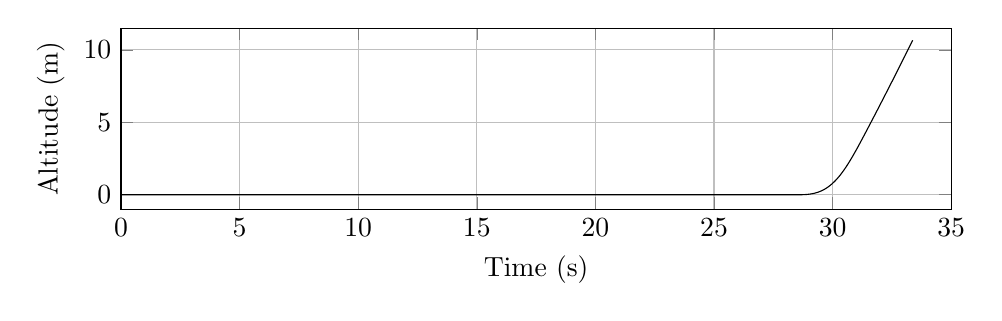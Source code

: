%Altitude_evolution
\begin{tikzpicture}

\begin{axis}[
width=\textwidth,
height=0.32\textwidth,
scaled ticks=false, tick label style={/pgf/number format/fixed},
xmin=0.0,
xmax=35,
xlabel={Time (s)},
xmajorgrids,
ymin=-1.0,
ymax=11.5,
ylabel={Altitude (m)},
ymajorgrids,
legend style={at={(1.03,0.5)},anchor=west,draw=black,fill=white,legend cell align=left}
]

\addplot [
color=black,
solid
]
table[row sep=crcr]{
10.0E-5	0.0\\
4.717E-4	0.0\\
0.001	0.0\\
0.003	0.0\\
0.006	0.0\\
0.011	0.0\\
0.017	0.0\\
0.022	0.0\\
0.028	0.0\\
0.034	0.0\\
0.04	0.0\\
0.046	0.0\\
0.052	0.0\\
0.058	0.0\\
0.064	0.0\\
0.07	0.0\\
0.076	0.0\\
0.082	0.0\\
0.088	0.0\\
0.094	0.0\\
0.099	0.0\\
0.105	0.0\\
0.111	0.0\\
0.117	0.0\\
0.123	0.0\\
0.129	0.0\\
0.135	0.0\\
0.141	0.0\\
0.148	0.0\\
0.153	0.0\\
0.16	0.0\\
0.166	0.0\\
0.172	0.0\\
0.178	0.0\\
0.184	0.0\\
0.19	0.0\\
0.196	0.0\\
0.202	0.0\\
0.208	0.0\\
0.214	0.0\\
0.22	0.0\\
0.226	0.0\\
0.232	0.0\\
0.238	0.0\\
0.245	0.0\\
0.251	0.0\\
0.257	0.0\\
0.263	0.0\\
0.269	0.0\\
0.275	0.0\\
0.281	0.0\\
0.287	0.0\\
0.294	0.0\\
0.3	0.0\\
0.306	0.0\\
0.312	0.0\\
0.318	0.0\\
0.324	0.0\\
0.33	0.0\\
0.336	0.0\\
0.343	0.0\\
0.349	0.0\\
0.355	0.0\\
0.361	0.0\\
0.368	0.0\\
0.374	0.0\\
0.38	0.0\\
0.386	0.0\\
0.392	0.0\\
0.399	0.0\\
0.405	0.0\\
0.411	0.0\\
0.418	0.0\\
0.424	0.0\\
0.43	0.0\\
0.436	0.0\\
0.442	0.0\\
0.449	0.0\\
0.455	0.0\\
0.461	0.0\\
0.468	0.0\\
0.474	0.0\\
0.48	0.0\\
0.487	0.0\\
0.493	0.0\\
0.499	0.0\\
0.505	0.0\\
0.512	0.0\\
0.518	0.0\\
0.525	0.0\\
0.531	0.0\\
0.537	0.0\\
0.544	0.0\\
0.55	0.0\\
0.557	0.0\\
0.563	0.0\\
0.57	0.0\\
0.576	0.0\\
0.583	0.0\\
0.589	0.0\\
0.595	0.0\\
0.602	0.0\\
0.609	0.0\\
0.615	0.0\\
0.622	0.0\\
0.628	0.0\\
0.634	0.0\\
0.641	0.0\\
0.647	0.0\\
0.654	0.0\\
0.661	0.0\\
0.667	0.0\\
0.674	0.0\\
0.68	0.0\\
0.687	0.0\\
0.694	0.0\\
0.7	0.0\\
0.707	0.0\\
0.714	0.0\\
0.72	0.0\\
0.727	0.0\\
0.734	0.0\\
0.74	0.0\\
0.747	0.0\\
0.754	0.0\\
0.761	0.0\\
0.767	0.0\\
0.774	0.0\\
0.781	0.0\\
0.788	0.0\\
0.794	0.0\\
0.801	0.0\\
0.808	0.0\\
0.815	0.0\\
0.822	0.0\\
0.829	0.0\\
0.836	0.0\\
0.842	0.0\\
0.849	0.0\\
0.856	0.0\\
0.863	0.0\\
0.87	0.0\\
0.877	0.0\\
0.883	0.0\\
0.89	0.0\\
0.897	0.0\\
0.904	0.0\\
0.911	0.0\\
0.918	0.0\\
0.925	0.0\\
0.932	0.0\\
0.939	0.0\\
0.946	0.0\\
0.953	0.0\\
0.96	0.0\\
0.967	0.0\\
0.974	0.0\\
0.981	0.0\\
0.988	0.0\\
0.995	0.0\\
1.002	0.0\\
1.01	0.0\\
1.017	0.0\\
1.024	0.0\\
1.031	0.0\\
1.039	0.0\\
1.045	0.0\\
1.052	0.0\\
1.06	0.0\\
1.067	0.0\\
1.074	0.0\\
1.081	0.0\\
1.088	0.0\\
1.095	0.0\\
1.103	0.0\\
1.11	0.0\\
1.117	0.0\\
1.124	0.0\\
1.132	0.0\\
1.139	0.0\\
1.147	0.0\\
1.154	0.0\\
1.161	0.0\\
1.169	0.0\\
1.176	0.0\\
1.184	0.0\\
1.191	0.0\\
1.199	0.0\\
1.206	0.0\\
1.214	0.0\\
1.221	0.0\\
1.228	0.0\\
1.236	0.0\\
1.243	0.0\\
1.251	0.0\\
1.259	0.0\\
1.266	0.0\\
1.274	0.0\\
1.281	0.0\\
1.289	0.0\\
1.297	0.0\\
1.305	0.0\\
1.312	0.0\\
1.32	0.0\\
1.328	0.0\\
1.335	0.0\\
1.343	0.0\\
1.351	0.0\\
1.359	0.0\\
1.366	0.0\\
1.374	0.0\\
1.382	0.0\\
1.389	0.0\\
1.397	0.0\\
1.405	0.0\\
1.413	0.0\\
1.421	0.0\\
1.428	0.0\\
1.436	0.0\\
1.444	0.0\\
1.452	0.0\\
1.46	0.0\\
1.468	0.0\\
1.475	0.0\\
1.483	0.0\\
1.491	0.0\\
1.499	0.0\\
1.507	0.0\\
1.515	0.0\\
1.523	0.0\\
1.531	0.0\\
1.539	0.0\\
1.547	0.0\\
1.555	0.0\\
1.563	0.0\\
1.571	0.0\\
1.58	0.0\\
1.588	0.0\\
1.596	0.0\\
1.604	0.0\\
1.612	0.0\\
1.62	0.0\\
1.628	0.0\\
1.636	0.0\\
1.645	0.0\\
1.653	0.0\\
1.661	0.0\\
1.67	0.0\\
1.678	0.0\\
1.686	0.0\\
1.695	0.0\\
1.703	0.0\\
1.711	0.0\\
1.72	0.0\\
1.728	0.0\\
1.736	0.0\\
1.745	0.0\\
1.753	0.0\\
1.761	0.0\\
1.77	0.0\\
1.778	0.0\\
1.787	0.0\\
1.795	0.0\\
1.804	0.0\\
1.812	0.0\\
1.821	0.0\\
1.829	0.0\\
1.838	0.0\\
1.846	0.0\\
1.855	0.0\\
1.864	0.0\\
1.872	0.0\\
1.881	0.0\\
1.889	0.0\\
1.898	0.0\\
1.907	0.0\\
1.915	0.0\\
1.924	0.0\\
1.932	0.0\\
1.941	0.0\\
1.95	0.0\\
1.958	0.0\\
1.967	0.0\\
1.976	0.0\\
1.984	0.0\\
1.993	0.0\\
2.002	0.0\\
2.011	0.0\\
2.02	0.0\\
2.029	0.0\\
2.037	0.0\\
2.046	0.0\\
2.055	0.0\\
2.064	0.0\\
2.073	0.0\\
2.082	0.0\\
2.091	0.0\\
2.099	0.0\\
2.108	0.0\\
2.117	0.0\\
2.126	0.0\\
2.135	0.0\\
2.144	0.0\\
2.153	0.0\\
2.162	0.0\\
2.171	0.0\\
2.18	0.0\\
2.19	0.0\\
2.199	0.0\\
2.208	0.0\\
2.217	0.0\\
2.226	0.0\\
2.235	0.0\\
2.244	0.0\\
2.253	0.0\\
2.263	0.0\\
2.272	0.0\\
2.281	0.0\\
2.29	0.0\\
2.299	0.0\\
2.309	0.0\\
2.318	0.0\\
2.327	0.0\\
2.337	0.0\\
2.346	0.0\\
2.355	0.0\\
2.365	0.0\\
2.374	0.0\\
2.384	0.0\\
2.393	0.0\\
2.403	0.0\\
2.412	0.0\\
2.422	0.0\\
2.431	0.0\\
2.441	0.0\\
2.45	0.0\\
2.46	0.0\\
2.469	0.0\\
2.479	0.0\\
2.488	0.0\\
2.498	0.0\\
2.508	0.0\\
2.517	0.0\\
2.527	0.0\\
2.537	0.0\\
2.546	0.0\\
2.556	0.0\\
2.566	0.0\\
2.575	0.0\\
2.585	0.0\\
2.595	0.0\\
2.604	0.0\\
2.614	0.0\\
2.624	0.0\\
2.634	0.0\\
2.643	0.0\\
2.653	0.0\\
2.663	0.0\\
2.673	0.0\\
2.683	0.0\\
2.693	0.0\\
2.703	0.0\\
2.713	0.0\\
2.723	0.0\\
2.733	0.0\\
2.742	0.0\\
2.752	0.0\\
2.762	0.0\\
2.772	0.0\\
2.782	0.0\\
2.792	0.0\\
2.803	0.0\\
2.813	0.0\\
2.823	0.0\\
2.833	0.0\\
2.843	0.0\\
2.853	0.0\\
2.864	0.0\\
2.874	0.0\\
2.884	0.0\\
2.894	0.0\\
2.904	0.0\\
2.915	0.0\\
2.925	0.0\\
2.935	0.0\\
2.945	0.0\\
2.955	0.0\\
2.966	0.0\\
2.976	0.0\\
2.986	0.0\\
2.997	0.0\\
3.007	0.0\\
3.017	0.0\\
3.028	0.0\\
3.038	0.0\\
3.048	0.0\\
3.059	0.0\\
3.069	0.0\\
3.08	0.0\\
3.09	0.0\\
3.1	0.0\\
3.111	0.0\\
3.121	0.0\\
3.132	0.0\\
3.142	0.0\\
3.153	0.0\\
3.163	0.0\\
3.174	0.0\\
3.184	0.0\\
3.195	0.0\\
3.206	0.0\\
3.217	0.0\\
3.227	0.0\\
3.238	0.0\\
3.249	0.0\\
3.26	0.0\\
3.27	0.0\\
3.281	0.0\\
3.292	0.0\\
3.302	0.0\\
3.313	0.0\\
3.324	0.0\\
3.335	0.0\\
3.346	0.0\\
3.357	0.0\\
3.367	0.0\\
3.378	0.0\\
3.389	0.0\\
3.4	0.0\\
3.411	0.0\\
3.421	0.0\\
3.432	0.0\\
3.443	0.0\\
3.454	0.0\\
3.465	0.0\\
3.476	0.0\\
3.487	0.0\\
3.498	0.0\\
3.509	0.0\\
3.52	0.0\\
3.532	0.0\\
3.543	0.0\\
3.554	0.0\\
3.565	0.0\\
3.576	0.0\\
3.587	0.0\\
3.598	0.0\\
3.61	0.0\\
3.621	0.0\\
3.632	0.0\\
3.643	0.0\\
3.655	0.0\\
3.666	0.0\\
3.678	0.0\\
3.689	0.0\\
3.7	0.0\\
3.712	0.0\\
3.723	0.0\\
3.734	0.0\\
3.746	0.0\\
3.757	0.0\\
3.768	0.0\\
3.78	0.0\\
3.791	0.0\\
3.803	0.0\\
3.814	0.0\\
3.826	0.0\\
3.837	0.0\\
3.849	0.0\\
3.86	0.0\\
3.872	0.0\\
3.883	0.0\\
3.895	0.0\\
3.907	0.0\\
3.918	0.0\\
3.93	0.0\\
3.941	0.0\\
3.953	0.0\\
3.964	0.0\\
3.976	0.0\\
3.987	0.0\\
3.999	0.0\\
4.01	0.0\\
4.022	0.0\\
4.033	0.0\\
4.045	0.0\\
4.057	0.0\\
4.068	0.0\\
4.08	0.0\\
4.092	0.0\\
4.104	0.0\\
4.115	0.0\\
4.127	0.0\\
4.139	0.0\\
4.15	0.0\\
4.162	0.0\\
4.174	0.0\\
4.186	0.0\\
4.197	0.0\\
4.209	0.0\\
4.221	0.0\\
4.232	0.0\\
4.244	0.0\\
4.256	0.0\\
4.268	0.0\\
4.279	0.0\\
4.291	0.0\\
4.303	0.0\\
4.315	0.0\\
4.327	0.0\\
4.338	0.0\\
4.35	0.0\\
4.362	0.0\\
4.374	0.0\\
4.385	0.0\\
4.397	0.0\\
4.4	0.0\\
4.401	0.0\\
4.402	0.0\\
4.404	0.0\\
4.405	0.0\\
4.405	0.0\\
4.405	0.0\\
4.405	0.0\\
4.405	0.0\\
4.406	0.0\\
4.408	0.0\\
4.414	0.0\\
4.425	0.0\\
4.436	0.0\\
4.447	0.0\\
4.458	0.0\\
4.469	0.0\\
4.48	0.0\\
4.491	0.0\\
4.502	0.0\\
4.513	0.0\\
4.524	0.0\\
4.535	0.0\\
4.547	0.0\\
4.558	0.0\\
4.569	0.0\\
4.58	0.0\\
4.591	0.0\\
4.603	0.0\\
4.614	0.0\\
4.625	0.0\\
4.637	0.0\\
4.648	0.0\\
4.659	0.0\\
4.671	0.0\\
4.682	0.0\\
4.693	0.0\\
4.705	0.0\\
4.716	0.0\\
4.728	0.0\\
4.739	0.0\\
4.751	0.0\\
4.762	0.0\\
4.773	0.0\\
4.785	0.0\\
4.796	0.0\\
4.808	0.0\\
4.82	0.0\\
4.831	0.0\\
4.843	0.0\\
4.854	0.0\\
4.866	0.0\\
4.878	0.0\\
4.889	0.0\\
4.901	0.0\\
4.913	0.0\\
4.924	0.0\\
4.936	0.0\\
4.948	0.0\\
4.96	0.0\\
4.972	0.0\\
4.983	0.0\\
4.995	0.0\\
5.007	0.0\\
5.019	0.0\\
5.031	0.0\\
5.042	0.0\\
5.054	0.0\\
5.066	0.0\\
5.078	0.0\\
5.09	0.0\\
5.102	0.0\\
5.114	0.0\\
5.126	0.0\\
5.138	0.0\\
5.15	0.0\\
5.162	0.0\\
5.174	0.0\\
5.186	0.0\\
5.198	0.0\\
5.21	0.0\\
5.222	0.0\\
5.234	0.0\\
5.245	0.0\\
5.257	0.0\\
5.269	0.0\\
5.282	0.0\\
5.294	0.0\\
5.306	0.0\\
5.318	0.0\\
5.33	0.0\\
5.342	0.0\\
5.354	0.0\\
5.366	0.0\\
5.378	0.0\\
5.39	0.0\\
5.402	0.0\\
5.415	0.0\\
5.427	0.0\\
5.439	0.0\\
5.451	0.0\\
5.463	0.0\\
5.475	0.0\\
5.487	0.0\\
5.5	0.0\\
5.512	0.0\\
5.524	0.0\\
5.536	0.0\\
5.548	0.0\\
5.56	0.0\\
5.573	0.0\\
5.585	0.0\\
5.597	0.0\\
5.609	0.0\\
5.622	0.0\\
5.634	0.0\\
5.646	0.0\\
5.658	0.0\\
5.67	0.0\\
5.683	0.0\\
5.695	0.0\\
5.707	0.0\\
5.719	0.0\\
5.732	0.0\\
5.744	0.0\\
5.756	0.0\\
5.768	0.0\\
5.781	0.0\\
5.793	0.0\\
5.805	0.0\\
5.817	0.0\\
5.83	0.0\\
5.842	0.0\\
5.854	0.0\\
5.866	0.0\\
5.879	0.0\\
5.891	0.0\\
5.903	0.0\\
5.915	0.0\\
5.928	0.0\\
5.94	0.0\\
5.953	0.0\\
5.965	0.0\\
5.977	0.0\\
5.99	0.0\\
6.002	0.0\\
6.014	0.0\\
6.027	0.0\\
6.039	0.0\\
6.051	0.0\\
6.064	0.0\\
6.076	0.0\\
6.088	0.0\\
6.101	0.0\\
6.113	0.0\\
6.126	0.0\\
6.138	0.0\\
6.15	0.0\\
6.163	0.0\\
6.175	0.0\\
6.188	0.0\\
6.2	0.0\\
6.212	0.0\\
6.225	0.0\\
6.237	0.0\\
6.25	0.0\\
6.262	0.0\\
6.274	0.0\\
6.287	0.0\\
6.299	0.0\\
6.312	0.0\\
6.324	0.0\\
6.337	0.0\\
6.349	0.0\\
6.362	0.0\\
6.374	0.0\\
6.387	0.0\\
6.399	0.0\\
6.412	0.0\\
6.424	0.0\\
6.437	0.0\\
6.449	0.0\\
6.462	0.0\\
6.474	0.0\\
6.487	0.0\\
6.5	0.0\\
6.512	0.0\\
6.525	0.0\\
6.538	0.0\\
6.55	0.0\\
6.563	0.0\\
6.576	0.0\\
6.588	0.0\\
6.601	0.0\\
6.614	0.0\\
6.626	0.0\\
6.639	0.0\\
6.652	0.0\\
6.664	0.0\\
6.677	0.0\\
6.69	0.0\\
6.703	0.0\\
6.716	0.0\\
6.728	0.0\\
6.741	0.0\\
6.754	0.0\\
6.767	0.0\\
6.779	0.0\\
6.792	0.0\\
6.805	0.0\\
6.818	0.0\\
6.831	0.0\\
6.844	0.0\\
6.856	0.0\\
6.869	0.0\\
6.882	0.0\\
6.895	0.0\\
6.908	0.0\\
6.921	0.0\\
6.933	0.0\\
6.946	0.0\\
6.96	0.0\\
6.972	0.0\\
6.986	0.0\\
6.999	0.0\\
7.012	0.0\\
7.025	0.0\\
7.038	0.0\\
7.051	0.0\\
7.064	0.0\\
7.077	0.0\\
7.09	0.0\\
7.103	0.0\\
7.116	0.0\\
7.129	0.0\\
7.143	0.0\\
7.156	0.0\\
7.169	0.0\\
7.182	0.0\\
7.195	0.0\\
7.209	0.0\\
7.222	0.0\\
7.235	0.0\\
7.249	0.0\\
7.262	0.0\\
7.275	0.0\\
7.289	0.0\\
7.302	0.0\\
7.315	0.0\\
7.329	0.0\\
7.342	0.0\\
7.356	0.0\\
7.369	0.0\\
7.383	0.0\\
7.396	0.0\\
7.41	0.0\\
7.423	0.0\\
7.437	0.0\\
7.45	0.0\\
7.463	0.0\\
7.477	0.0\\
7.491	0.0\\
7.505	0.0\\
7.518	0.0\\
7.532	0.0\\
7.546	0.0\\
7.56	0.0\\
7.573	0.0\\
7.587	0.0\\
7.601	0.0\\
7.615	0.0\\
7.629	0.0\\
7.643	0.0\\
7.656	0.0\\
7.67	0.0\\
7.684	0.0\\
7.698	0.0\\
7.713	0.0\\
7.727	0.0\\
7.741	0.0\\
7.755	0.0\\
7.769	0.0\\
7.783	0.0\\
7.797	0.0\\
7.811	0.0\\
7.826	0.0\\
7.84	0.0\\
7.854	0.0\\
7.869	0.0\\
7.883	0.0\\
7.898	0.0\\
7.912	0.0\\
7.927	0.0\\
7.941	0.0\\
7.956	0.0\\
7.97	0.0\\
7.985	0.0\\
7.999	0.0\\
8.014	0.0\\
8.029	0.0\\
8.043	0.0\\
8.058	0.0\\
8.073	0.0\\
8.088	0.0\\
8.103	0.0\\
8.118	0.0\\
8.133	0.0\\
8.148	0.0\\
8.162	0.0\\
8.178	0.0\\
8.193	0.0\\
8.208	0.0\\
8.223	0.0\\
8.238	0.0\\
8.253	0.0\\
8.268	0.0\\
8.283	0.0\\
8.299	0.0\\
8.314	0.0\\
8.329	0.0\\
8.344	0.0\\
8.36	0.0\\
8.376	0.0\\
8.391	0.0\\
8.406	0.0\\
8.422	0.0\\
8.437	0.0\\
8.452	0.0\\
8.468	0.0\\
8.483	0.0\\
8.499	0.0\\
8.514	0.0\\
8.53	0.0\\
8.545	0.0\\
8.561	0.0\\
8.576	0.0\\
8.591	0.0\\
8.607	0.0\\
8.622	0.0\\
8.637	0.0\\
8.653	0.0\\
8.668	0.0\\
8.683	0.0\\
8.699	0.0\\
8.714	0.0\\
8.729	0.0\\
8.744	0.0\\
8.76	0.0\\
8.775	0.0\\
8.79	0.0\\
8.805	0.0\\
8.82	0.0\\
8.835	0.0\\
8.85	0.0\\
8.865	0.0\\
8.88	0.0\\
8.895	0.0\\
8.91	0.0\\
8.925	0.0\\
8.939	0.0\\
8.954	0.0\\
8.969	0.0\\
8.984	0.0\\
8.998	0.0\\
9.013	0.0\\
9.027	0.0\\
9.042	0.0\\
9.056	0.0\\
9.057	0.0\\
9.057	0.0\\
9.058	0.0\\
9.058	0.0\\
9.058	0.0\\
9.059	0.0\\
9.06	0.0\\
9.061	0.0\\
9.067	0.0\\
9.079	0.0\\
9.092	0.0\\
9.105	0.0\\
9.118	0.0\\
9.131	0.0\\
9.144	0.0\\
9.157	0.0\\
9.171	0.0\\
9.184	0.0\\
9.197	0.0\\
9.211	0.0\\
9.224	0.0\\
9.238	0.0\\
9.251	0.0\\
9.265	0.0\\
9.279	0.0\\
9.292	0.0\\
9.306	0.0\\
9.32	0.0\\
9.334	0.0\\
9.348	0.0\\
9.362	0.0\\
9.376	0.0\\
9.39	0.0\\
9.404	0.0\\
9.418	0.0\\
9.433	0.0\\
9.447	0.0\\
9.461	0.0\\
9.476	0.0\\
9.49	0.0\\
9.505	0.0\\
9.519	0.0\\
9.534	0.0\\
9.548	0.0\\
9.563	0.0\\
9.578	0.0\\
9.592	0.0\\
9.607	0.0\\
9.622	0.0\\
9.637	0.0\\
9.652	0.0\\
9.667	0.0\\
9.682	0.0\\
9.697	0.0\\
9.712	0.0\\
9.727	0.0\\
9.742	0.0\\
9.757	0.0\\
9.772	0.0\\
9.787	0.0\\
9.802	0.0\\
9.817	0.0\\
9.832	0.0\\
9.847	0.0\\
9.862	0.0\\
9.877	0.0\\
9.892	0.0\\
9.907	0.0\\
9.922	0.0\\
9.937	0.0\\
9.952	0.0\\
9.967	0.0\\
9.982	0.0\\
9.997	0.0\\
10.012	0.0\\
10.027	0.0\\
10.042	0.0\\
10.057	0.0\\
10.071	0.0\\
10.086	0.0\\
10.101	0.0\\
10.116	0.0\\
10.131	0.0\\
10.145	0.0\\
10.16	0.0\\
10.175	0.0\\
10.189	0.0\\
10.204	0.0\\
10.218	0.0\\
10.233	0.0\\
10.247	0.0\\
10.262	0.0\\
10.277	0.0\\
10.291	0.0\\
10.306	0.0\\
10.32	0.0\\
10.334	0.0\\
10.349	0.0\\
10.363	0.0\\
10.378	0.0\\
10.392	0.0\\
10.406	0.0\\
10.421	0.0\\
10.435	0.0\\
10.45	0.0\\
10.464	0.0\\
10.478	0.0\\
10.493	0.0\\
10.507	0.0\\
10.521	0.0\\
10.535	0.0\\
10.549	0.0\\
10.564	0.0\\
10.578	0.0\\
10.592	0.0\\
10.606	0.0\\
10.62	0.0\\
10.634	0.0\\
10.648	0.0\\
10.662	0.0\\
10.676	0.0\\
10.69	0.0\\
10.704	0.0\\
10.718	0.0\\
10.732	0.0\\
10.747	0.0\\
10.761	0.0\\
10.774	0.0\\
10.788	0.0\\
10.802	0.0\\
10.816	0.0\\
10.83	0.0\\
10.844	0.0\\
10.858	0.0\\
10.872	0.0\\
10.886	0.0\\
10.9	0.0\\
10.914	0.0\\
10.928	0.0\\
10.942	0.0\\
10.956	0.0\\
10.97	0.0\\
10.984	0.0\\
10.997	0.0\\
11.011	0.0\\
11.025	0.0\\
11.039	0.0\\
11.053	0.0\\
11.067	0.0\\
11.081	0.0\\
11.095	0.0\\
11.108	0.0\\
11.122	0.0\\
11.136	0.0\\
11.15	0.0\\
11.164	0.0\\
11.178	0.0\\
11.192	0.0\\
11.206	0.0\\
11.22	0.0\\
11.233	0.0\\
11.247	0.0\\
11.261	0.0\\
11.275	0.0\\
11.289	0.0\\
11.303	0.0\\
11.317	0.0\\
11.331	0.0\\
11.345	0.0\\
11.359	0.0\\
11.372	0.0\\
11.386	0.0\\
11.4	0.0\\
11.414	0.0\\
11.428	0.0\\
11.442	0.0\\
11.456	0.0\\
11.47	0.0\\
11.484	0.0\\
11.498	0.0\\
11.512	0.0\\
11.526	0.0\\
11.54	0.0\\
11.554	0.0\\
11.568	0.0\\
11.582	0.0\\
11.596	0.0\\
11.61	0.0\\
11.624	0.0\\
11.638	0.0\\
11.652	0.0\\
11.666	0.0\\
11.68	0.0\\
11.694	0.0\\
11.708	0.0\\
11.723	0.0\\
11.737	0.0\\
11.751	0.0\\
11.765	0.0\\
11.779	0.0\\
11.793	0.0\\
11.807	0.0\\
11.822	0.0\\
11.836	0.0\\
11.85	0.0\\
11.864	0.0\\
11.879	0.0\\
11.893	0.0\\
11.907	0.0\\
11.921	0.0\\
11.936	0.0\\
11.95	0.0\\
11.964	0.0\\
11.979	0.0\\
11.993	0.0\\
12.007	0.0\\
12.022	0.0\\
12.036	0.0\\
12.051	0.0\\
12.065	0.0\\
12.08	0.0\\
12.094	0.0\\
12.109	0.0\\
12.124	0.0\\
12.138	0.0\\
12.153	0.0\\
12.168	0.0\\
12.182	0.0\\
12.197	0.0\\
12.212	0.0\\
12.226	0.0\\
12.241	0.0\\
12.256	0.0\\
12.271	0.0\\
12.286	0.0\\
12.301	0.0\\
12.315	0.0\\
12.33	0.0\\
12.345	0.0\\
12.36	0.0\\
12.376	0.0\\
12.391	0.0\\
12.406	0.0\\
12.421	0.0\\
12.436	0.0\\
12.451	0.0\\
12.466	0.0\\
12.481	0.0\\
12.496	0.0\\
12.512	0.0\\
12.527	0.0\\
12.542	0.0\\
12.558	0.0\\
12.573	0.0\\
12.589	0.0\\
12.604	0.0\\
12.62	0.0\\
12.636	0.0\\
12.651	0.0\\
12.667	0.0\\
12.683	0.0\\
12.699	0.0\\
12.714	0.0\\
12.731	0.0\\
12.747	0.0\\
12.763	0.0\\
12.779	0.0\\
12.795	0.0\\
12.811	0.0\\
12.827	0.0\\
12.844	0.0\\
12.86	0.0\\
12.876	0.0\\
12.893	0.0\\
12.909	0.0\\
12.926	0.0\\
12.943	0.0\\
12.959	0.0\\
12.976	0.0\\
12.993	0.0\\
13.01	0.0\\
13.027	0.0\\
13.045	0.0\\
13.062	0.0\\
13.079	0.0\\
13.096	0.0\\
13.114	0.0\\
13.131	0.0\\
13.149	0.0\\
13.167	0.0\\
13.185	0.0\\
13.203	0.0\\
13.221	0.0\\
13.239	0.0\\
13.257	0.0\\
13.275	0.0\\
13.294	0.0\\
13.312	0.0\\
13.33	0.0\\
13.349	0.0\\
13.367	0.0\\
13.386	0.0\\
13.404	0.0\\
13.423	0.0\\
13.441	0.0\\
13.46	0.0\\
13.479	0.0\\
13.498	0.0\\
13.516	0.0\\
13.535	0.0\\
13.553	0.0\\
13.572	0.0\\
13.59	0.0\\
13.608	0.0\\
13.627	0.0\\
13.645	0.0\\
13.663	0.0\\
13.681	0.0\\
13.699	0.0\\
13.716	0.0\\
13.734	0.0\\
13.751	0.0\\
13.769	0.0\\
13.786	0.0\\
13.803	0.0\\
13.82	0.0\\
13.838	0.0\\
13.854	0.0\\
13.871	0.0\\
13.888	0.0\\
13.905	0.0\\
13.921	0.0\\
13.938	0.0\\
13.954	0.0\\
13.97	0.0\\
13.986	0.0\\
14.003	0.0\\
14.019	0.0\\
14.035	0.0\\
14.05	0.0\\
14.066	0.0\\
14.082	0.0\\
14.098	0.0\\
14.101	0.0\\
14.103	0.0\\
14.105	0.0\\
14.106	0.0\\
14.107	0.0\\
14.108	0.0\\
14.108	0.0\\
14.109	0.0\\
14.109	0.0\\
14.109	0.0\\
14.112	0.0\\
14.12	0.0\\
14.134	0.0\\
14.148	0.0\\
14.162	0.0\\
14.176	0.0\\
14.19	0.0\\
14.204	0.0\\
14.218	0.0\\
14.232	0.0\\
14.246	0.0\\
14.26	0.0\\
14.275	0.0\\
14.289	0.0\\
14.303	0.0\\
14.318	0.0\\
14.332	0.0\\
14.347	0.0\\
14.362	0.0\\
14.377	0.0\\
14.392	0.0\\
14.407	0.0\\
14.422	0.0\\
14.437	0.0\\
14.452	0.0\\
14.468	0.0\\
14.483	0.0\\
14.499	0.0\\
14.514	0.0\\
14.53	0.0\\
14.546	0.0\\
14.562	0.0\\
14.578	0.0\\
14.595	0.0\\
14.611	0.0\\
14.627	0.0\\
14.644	0.0\\
14.661	0.0\\
14.677	0.0\\
14.694	0.0\\
14.711	0.0\\
14.728	0.0\\
14.746	0.0\\
14.763	0.0\\
14.781	0.0\\
14.798	0.0\\
14.815	0.0\\
14.833	0.0\\
14.851	0.0\\
14.868	0.0\\
14.886	0.0\\
14.903	0.0\\
14.921	0.0\\
14.939	0.0\\
14.956	0.0\\
14.974	0.0\\
14.991	0.0\\
15.009	0.0\\
15.026	0.0\\
15.043	0.0\\
15.06	0.0\\
15.077	0.0\\
15.094	0.0\\
15.111	0.0\\
15.127	0.0\\
15.144	0.0\\
15.161	0.0\\
15.177	0.0\\
15.194	0.0\\
15.21	0.0\\
15.226	0.0\\
15.242	0.0\\
15.259	0.0\\
15.275	0.0\\
15.291	0.0\\
15.307	0.0\\
15.322	0.0\\
15.338	0.0\\
15.354	0.0\\
15.37	0.0\\
15.386	0.0\\
15.401	0.0\\
15.417	0.0\\
15.432	0.0\\
15.448	0.0\\
15.463	0.0\\
15.479	0.0\\
15.494	0.0\\
15.509	0.0\\
15.525	0.0\\
15.54	0.0\\
15.555	0.0\\
15.57	0.0\\
15.585	0.0\\
15.6	0.0\\
15.616	0.0\\
15.631	0.0\\
15.646	0.0\\
15.661	0.0\\
15.676	0.0\\
15.691	0.0\\
15.706	0.0\\
15.72	0.0\\
15.735	0.0\\
15.75	0.0\\
15.765	0.0\\
15.78	0.0\\
15.795	0.0\\
15.81	0.0\\
15.824	0.0\\
15.839	0.0\\
15.854	0.0\\
15.868	0.0\\
15.883	0.0\\
15.898	0.0\\
15.913	0.0\\
15.927	0.0\\
15.942	0.0\\
15.956	0.0\\
15.971	0.0\\
15.986	0.0\\
16.0	0.0\\
16.015	0.0\\
16.029	0.0\\
16.044	0.0\\
16.058	0.0\\
16.073	0.0\\
16.087	0.0\\
16.102	0.0\\
16.116	0.0\\
16.131	0.0\\
16.145	0.0\\
16.16	0.0\\
16.174	0.0\\
16.189	0.0\\
16.203	0.0\\
16.218	0.0\\
16.232	0.0\\
16.247	0.0\\
16.261	0.0\\
16.276	0.0\\
16.29	0.0\\
16.304	0.0\\
16.319	0.0\\
16.333	0.0\\
16.348	0.0\\
16.362	0.0\\
16.376	0.0\\
16.391	0.0\\
16.405	0.0\\
16.419	0.0\\
16.434	0.0\\
16.448	0.0\\
16.463	0.0\\
16.477	0.0\\
16.492	0.0\\
16.506	0.0\\
16.521	0.0\\
16.535	0.0\\
16.549	0.0\\
16.564	0.0\\
16.578	0.0\\
16.593	0.0\\
16.607	0.0\\
16.622	0.0\\
16.636	0.0\\
16.65	0.0\\
16.665	0.0\\
16.679	0.0\\
16.694	0.0\\
16.708	0.0\\
16.723	0.0\\
16.737	0.0\\
16.752	0.0\\
16.766	0.0\\
16.781	0.0\\
16.795	0.0\\
16.81	0.0\\
16.824	0.0\\
16.839	0.0\\
16.853	0.0\\
16.868	0.0\\
16.882	0.0\\
16.897	0.0\\
16.911	0.0\\
16.926	0.0\\
16.94	0.0\\
16.955	0.0\\
16.97	0.0\\
16.984	0.0\\
16.999	0.0\\
17.014	0.0\\
17.028	0.0\\
17.043	0.0\\
17.058	0.0\\
17.072	0.0\\
17.087	0.0\\
17.102	0.0\\
17.116	0.0\\
17.131	0.0\\
17.146	0.0\\
17.161	0.0\\
17.175	0.0\\
17.19	0.0\\
17.205	0.0\\
17.22	0.0\\
17.235	0.0\\
17.249	0.0\\
17.264	0.0\\
17.279	0.0\\
17.294	0.0\\
17.309	0.0\\
17.324	0.0\\
17.339	0.0\\
17.354	0.0\\
17.369	0.0\\
17.384	0.0\\
17.399	0.0\\
17.414	0.0\\
17.429	0.0\\
17.444	0.0\\
17.459	0.0\\
17.474	0.0\\
17.489	0.0\\
17.504	0.0\\
17.52	0.0\\
17.535	0.0\\
17.55	0.0\\
17.565	0.0\\
17.581	0.0\\
17.596	0.0\\
17.611	0.0\\
17.627	0.0\\
17.642	0.0\\
17.658	0.0\\
17.673	0.0\\
17.688	0.0\\
17.704	0.0\\
17.719	0.0\\
17.735	0.0\\
17.751	0.0\\
17.766	0.0\\
17.782	0.0\\
17.798	0.0\\
17.813	0.0\\
17.829	0.0\\
17.845	0.0\\
17.861	0.0\\
17.877	0.0\\
17.892	0.0\\
17.908	0.0\\
17.924	0.0\\
17.94	0.0\\
17.956	0.0\\
17.973	0.0\\
17.989	0.0\\
18.005	0.0\\
18.021	0.0\\
18.037	0.0\\
18.054	0.0\\
18.07	0.0\\
18.086	0.0\\
18.103	0.0\\
18.119	0.0\\
18.136	0.0\\
18.153	0.0\\
18.169	0.0\\
18.186	0.0\\
18.203	0.0\\
18.22	0.0\\
18.237	0.0\\
18.254	0.0\\
18.271	0.0\\
18.288	0.0\\
18.305	0.0\\
18.322	0.0\\
18.34	0.0\\
18.357	0.0\\
18.375	0.0\\
18.392	0.0\\
18.41	0.0\\
18.427	0.0\\
18.445	0.0\\
18.463	0.0\\
18.481	0.0\\
18.5	0.0\\
18.518	0.0\\
18.536	0.0\\
18.555	0.0\\
18.573	0.0\\
18.592	0.0\\
18.611	0.0\\
18.63	0.0\\
18.649	0.0\\
18.668	0.0\\
18.687	0.0\\
18.707	0.0\\
18.727	0.0\\
18.747	0.0\\
18.767	0.0\\
18.787	0.0\\
18.808	0.0\\
18.829	0.0\\
18.85	0.0\\
18.871	0.0\\
18.892	0.0\\
18.914	0.0\\
18.936	0.0\\
18.958	0.0\\
18.98	0.0\\
19.002	0.0\\
19.025	0.0\\
19.047	0.0\\
19.069	0.0\\
19.091	0.0\\
19.113	0.0\\
19.135	0.0\\
19.157	0.0\\
19.178	0.0\\
19.199	0.0\\
19.22	0.0\\
19.24	0.0\\
19.26	0.0\\
19.28	0.0\\
19.3	0.0\\
19.32	0.0\\
19.339	0.0\\
19.358	0.0\\
19.377	0.0\\
19.396	0.0\\
19.415	0.0\\
19.433	0.0\\
19.452	0.0\\
19.47	0.0\\
19.488	0.0\\
19.506	0.0\\
19.524	0.0\\
19.542	0.0\\
19.56	0.0\\
19.577	0.0\\
19.595	0.0\\
19.612	0.0\\
19.629	0.0\\
19.646	0.0\\
19.663	0.0\\
19.68	0.0\\
19.697	0.0\\
19.714	0.0\\
19.731	0.0\\
19.747	0.0\\
19.764	0.0\\
19.78	0.0\\
19.797	0.0\\
19.813	0.0\\
19.816	0.0\\
19.816	0.0\\
19.817	0.0\\
19.818	0.0\\
19.822	0.0\\
19.836	0.0\\
19.852	0.0\\
19.868	0.0\\
19.884	0.0\\
19.9	0.0\\
19.917	0.0\\
19.933	0.0\\
19.95	0.0\\
19.966	0.0\\
19.983	0.0\\
19.999	0.0\\
20.016	0.0\\
20.033	0.0\\
20.05	0.0\\
20.067	0.0\\
20.084	0.0\\
20.102	0.0\\
20.119	0.0\\
20.137	0.0\\
20.154	0.0\\
20.172	0.0\\
20.19	0.0\\
20.208	0.0\\
20.227	0.0\\
20.245	0.0\\
20.263	0.0\\
20.282	0.0\\
20.301	0.0\\
20.32	0.0\\
20.339	0.0\\
20.359	0.0\\
20.378	0.0\\
20.398	0.0\\
20.418	0.0\\
20.438	0.0\\
20.459	0.0\\
20.479	0.0\\
20.5	0.0\\
20.521	0.0\\
20.542	0.0\\
20.564	0.0\\
20.585	0.0\\
20.606	0.0\\
20.628	0.0\\
20.65	0.0\\
20.671	0.0\\
20.693	0.0\\
20.714	0.0\\
20.735	0.0\\
20.757	0.0\\
20.778	0.0\\
20.799	0.0\\
20.819	0.0\\
20.84	0.0\\
20.86	0.0\\
20.881	0.0\\
20.901	0.0\\
20.921	0.0\\
20.94	0.0\\
20.96	0.0\\
20.98	0.0\\
20.999	0.0\\
21.018	0.0\\
21.038	0.0\\
21.056	0.0\\
21.075	0.0\\
21.094	0.0\\
21.113	0.0\\
21.132	0.0\\
21.15	0.0\\
21.169	0.0\\
21.187	0.0\\
21.205	0.0\\
21.223	0.0\\
21.242	0.0\\
21.26	0.0\\
21.278	0.0\\
21.296	0.0\\
21.314	0.0\\
21.332	0.0\\
21.349	0.0\\
21.367	0.0\\
21.385	0.0\\
21.402	0.0\\
21.42	0.0\\
21.437	0.0\\
21.455	0.0\\
21.472	0.0\\
21.49	0.0\\
21.507	0.0\\
21.525	0.0\\
21.542	0.0\\
21.559	0.0\\
21.576	0.0\\
21.594	0.0\\
21.611	0.0\\
21.628	0.0\\
21.645	0.0\\
21.662	0.0\\
21.679	0.0\\
21.696	0.0\\
21.713	0.0\\
21.73	0.0\\
21.747	0.0\\
21.764	0.0\\
21.781	0.0\\
21.798	0.0\\
21.815	0.0\\
21.832	0.0\\
21.849	0.0\\
21.865	0.0\\
21.882	0.0\\
21.899	0.0\\
21.916	0.0\\
21.933	0.0\\
21.949	0.0\\
21.966	0.0\\
21.983	0.0\\
21.999	0.0\\
22.016	0.0\\
22.033	0.0\\
22.049	0.0\\
22.066	0.0\\
22.083	0.0\\
22.099	0.0\\
22.116	0.0\\
22.132	0.0\\
22.149	0.0\\
22.165	0.0\\
22.182	0.0\\
22.199	0.0\\
22.215	0.0\\
22.232	0.0\\
22.248	0.0\\
22.265	0.0\\
22.281	0.0\\
22.298	0.0\\
22.314	0.0\\
22.331	0.0\\
22.347	0.0\\
22.364	0.0\\
22.38	0.0\\
22.397	0.0\\
22.413	0.0\\
22.43	0.0\\
22.446	0.0\\
22.463	0.0\\
22.479	0.0\\
22.496	0.0\\
22.512	0.0\\
22.529	0.0\\
22.545	0.0\\
22.562	0.0\\
22.578	0.0\\
22.595	0.0\\
22.612	0.0\\
22.628	0.0\\
22.644	0.0\\
22.661	0.0\\
22.678	0.0\\
22.694	0.0\\
22.711	0.0\\
22.727	0.0\\
22.744	0.0\\
22.76	0.0\\
22.777	0.0\\
22.793	0.0\\
22.81	0.0\\
22.826	0.0\\
22.843	0.0\\
22.86	0.0\\
22.876	0.0\\
22.893	0.0\\
22.909	0.0\\
22.926	0.0\\
22.943	0.0\\
22.959	0.0\\
22.976	0.0\\
22.993	0.0\\
23.009	0.0\\
23.026	0.0\\
23.043	0.0\\
23.059	0.0\\
23.076	0.0\\
23.093	0.0\\
23.11	0.0\\
23.126	0.0\\
23.143	0.0\\
23.16	0.0\\
23.177	0.0\\
23.193	0.0\\
23.21	0.0\\
23.227	0.0\\
23.244	0.0\\
23.261	0.0\\
23.278	0.0\\
23.294	0.0\\
23.311	0.0\\
23.328	0.0\\
23.345	0.0\\
23.362	0.0\\
23.379	0.0\\
23.396	0.0\\
23.413	0.0\\
23.43	0.0\\
23.447	0.0\\
23.464	0.0\\
23.481	0.0\\
23.498	0.0\\
23.515	0.0\\
23.532	0.0\\
23.549	0.0\\
23.567	0.0\\
23.584	0.0\\
23.601	0.0\\
23.618	0.0\\
23.635	0.0\\
23.653	0.0\\
23.67	0.0\\
23.687	0.0\\
23.705	0.0\\
23.722	0.0\\
23.739	0.0\\
23.757	0.0\\
23.774	0.0\\
23.792	0.0\\
23.809	0.0\\
23.827	0.0\\
23.844	0.0\\
23.862	0.0\\
23.879	0.0\\
23.897	0.0\\
23.915	0.0\\
23.932	0.0\\
23.95	0.0\\
23.968	0.0\\
23.986	0.0\\
24.003	0.0\\
24.021	0.0\\
24.039	0.0\\
24.057	0.0\\
24.075	0.0\\
24.093	0.0\\
24.111	0.0\\
24.129	0.0\\
24.147	0.0\\
24.166	0.0\\
24.184	0.0\\
24.202	0.0\\
24.22	0.0\\
24.239	0.0\\
24.257	0.0\\
24.275	0.0\\
24.294	0.0\\
24.312	0.0\\
24.331	0.0\\
24.349	0.0\\
24.368	0.0\\
24.387	0.0\\
24.405	0.0\\
24.424	0.0\\
24.443	0.0\\
24.462	0.0\\
24.481	0.0\\
24.5	0.0\\
24.519	0.0\\
24.538	0.0\\
24.557	0.0\\
24.577	0.0\\
24.596	0.0\\
24.615	0.0\\
24.635	0.0\\
24.654	0.0\\
24.674	0.0\\
24.693	0.0\\
24.713	0.0\\
24.733	0.0\\
24.753	0.0\\
24.773	0.0\\
24.793	0.0\\
24.813	0.0\\
24.833	0.0\\
24.854	0.0\\
24.874	0.0\\
24.895	0.0\\
24.915	0.0\\
24.936	0.0\\
24.957	0.0\\
24.978	0.0\\
24.999	0.0\\
25.02	0.0\\
25.042	0.0\\
25.063	0.0\\
25.085	0.0\\
25.107	0.0\\
25.129	0.0\\
25.151	0.0\\
25.173	0.0\\
25.196	0.0\\
25.219	0.0\\
25.241	0.0\\
25.265	0.0\\
25.288	0.0\\
25.312	0.0\\
25.336	0.0\\
25.36	0.0\\
25.385	0.0\\
25.409	0.0\\
25.435	0.0\\
25.46	0.0\\
25.486	0.0\\
25.513	0.0\\
25.54	0.0\\
25.568	0.0\\
25.595	0.0\\
25.623	0.0\\
25.651	0.0\\
25.679	0.0\\
25.707	0.0\\
25.734	0.0\\
25.761	0.0\\
25.787	0.0\\
25.798	0.0\\
25.813	0.0\\
25.839	0.0\\
25.864	0.0\\
25.888	0.0\\
25.912	0.0\\
25.936	0.0\\
25.96	0.0\\
25.983	0.0\\
26.006	0.0\\
26.029	0.0\\
26.052	0.0\\
26.074	0.0\\
26.096	0.0\\
26.118	0.0\\
26.14	0.0\\
26.161	0.0\\
26.183	0.0\\
26.204	0.0\\
26.225	0.0\\
26.246	0.0\\
26.266	0.0\\
26.287	0.0\\
26.307	0.0\\
26.328	0.0\\
26.348	0.0\\
26.368	0.0\\
26.388	0.0\\
26.408	0.0\\
26.428	0.0\\
26.448	0.0\\
26.467	0.0\\
26.487	0.0\\
26.506	0.0\\
26.525	0.0\\
26.544	0.0\\
26.548	0.0\\
26.551	0.0\\
26.553	0.0\\
26.554	0.0\\
26.555	0.0\\
26.556	0.0\\
26.557	0.0\\
26.557	0.0\\
26.557	0.0\\
26.558	0.0\\
26.56	0.0\\
26.566	0.0\\
26.584	0.0\\
26.604	0.0\\
26.623	0.0\\
26.643	0.0\\
26.663	0.0\\
26.683	0.0\\
26.703	0.0\\
26.723	0.0\\
26.744	0.0\\
26.764	0.0\\
26.785	0.0\\
26.806	0.0\\
26.827	0.0\\
26.847	0.0\\
26.869	0.0\\
26.89	0.0\\
26.911	0.0\\
26.933	0.0\\
26.955	0.0\\
26.977	0.0\\
26.999	0.0\\
27.022	0.0\\
27.044	0.0\\
27.067	0.0\\
27.09	0.0\\
27.114	0.0\\
27.137	0.0\\
27.161	0.0\\
27.185	0.0\\
27.21	0.0\\
27.235	0.0\\
27.26	0.0\\
27.285	0.0\\
27.311	0.0\\
27.337	0.0\\
27.364	0.0\\
27.39	0.0\\
27.417	0.0\\
27.444	0.0\\
27.471	0.0\\
27.498	0.0\\
27.525	0.0\\
27.551	0.0\\
27.578	0.0\\
27.604	0.0\\
27.63	0.0\\
27.656	0.0\\
27.681	0.0\\
27.707	0.0\\
27.731	0.0\\
27.756	0.0\\
27.781	0.0\\
27.805	0.0\\
27.829	0.0\\
27.853	0.0\\
27.876	0.0\\
27.9	0.0\\
27.923	0.0\\
27.946	0.0\\
27.969	0.0\\
27.992	0.0\\
28.014	0.0\\
28.037	0.0\\
28.059	0.0\\
28.081	0.0\\
28.104	0.0\\
28.126	0.0\\
28.148	0.0\\
28.17	0.0\\
28.191	0.0\\
28.213	0.0\\
28.235	0.0\\
28.256	0.0\\
28.278	0.0\\
28.299	0.0\\
28.32	0.0\\
28.341	0.0\\
28.363	0.0\\
28.384	0.0\\
28.405	0.0\\
28.426	0.0\\
28.447	0.0\\
28.468	0.0\\
28.488	0.0\\
28.509	0.0\\
28.53	0.0\\
28.551	0.0\\
28.554	1.222E-6\\
28.558	4.54E-6\\
28.561	9.937E-6\\
28.564	1.801E-5\\
28.568	2.846E-5\\
28.572	4.195E-5\\
28.575	5.823E-5\\
28.579	7.529E-5\\
28.582	9.545E-5\\
28.586	1.193E-4\\
28.589	1.468E-4\\
28.593	1.764E-4\\
28.596	2.083E-4\\
28.6	2.443E-4\\
28.604	2.841E-4\\
28.607	3.27E-4\\
28.611	3.732E-4\\
28.615	4.23E-4\\
28.618	4.748E-4\\
28.622	5.312E-4\\
28.626	5.918E-4\\
28.629	6.557E-4\\
28.633	7.208E-4\\
28.636	7.897E-4\\
28.64	8.626E-4\\
28.644	9.391E-4\\
28.647	0.001\\
28.651	0.001\\
28.655	0.001\\
28.658	0.001\\
28.662	0.001\\
28.666	0.001\\
28.669	0.002\\
28.673	0.002\\
28.677	0.002\\
28.68	0.002\\
28.684	0.002\\
28.688	0.002\\
28.692	0.002\\
28.695	0.002\\
28.699	0.003\\
28.703	0.003\\
28.706	0.003\\
28.71	0.003\\
28.714	0.003\\
28.717	0.003\\
28.721	0.004\\
28.725	0.004\\
28.728	0.004\\
28.732	0.004\\
28.735	0.004\\
28.739	0.005\\
28.743	0.005\\
28.746	0.005\\
28.75	0.005\\
28.754	0.005\\
28.757	0.006\\
28.761	0.006\\
28.765	0.006\\
28.768	0.006\\
28.772	0.007\\
28.776	0.007\\
28.78	0.007\\
28.783	0.007\\
28.787	0.008\\
28.79	0.008\\
28.794	0.008\\
28.798	0.009\\
28.802	0.009\\
28.805	0.009\\
28.809	0.009\\
28.812	0.01\\
28.816	0.01\\
28.82	0.01\\
28.824	0.011\\
28.827	0.011\\
28.831	0.011\\
28.835	0.012\\
28.839	0.012\\
28.842	0.013\\
28.846	0.013\\
28.849	0.013\\
28.853	0.014\\
28.857	0.014\\
28.861	0.015\\
28.864	0.015\\
28.868	0.015\\
28.872	0.016\\
28.876	0.016\\
28.879	0.017\\
28.883	0.017\\
28.887	0.018\\
28.891	0.018\\
28.894	0.019\\
28.898	0.019\\
28.902	0.02\\
28.906	0.02\\
28.91	0.021\\
28.913	0.021\\
28.917	0.022\\
28.921	0.022\\
28.925	0.023\\
28.928	0.024\\
28.932	0.024\\
28.936	0.025\\
28.939	0.025\\
28.943	0.026\\
28.947	0.027\\
28.951	0.027\\
28.954	0.028\\
28.958	0.028\\
28.962	0.029\\
28.965	0.03\\
28.969	0.03\\
28.973	0.031\\
28.977	0.032\\
28.98	0.032\\
28.984	0.033\\
28.988	0.034\\
28.992	0.035\\
28.995	0.035\\
28.999	0.036\\
29.003	0.037\\
29.007	0.038\\
29.011	0.038\\
29.015	0.039\\
29.018	0.04\\
29.022	0.041\\
29.026	0.042\\
29.029	0.043\\
29.033	0.043\\
29.037	0.044\\
29.041	0.045\\
29.045	0.046\\
29.049	0.047\\
29.052	0.048\\
29.056	0.049\\
29.06	0.05\\
29.064	0.051\\
29.068	0.052\\
29.071	0.053\\
29.075	0.053\\
29.079	0.054\\
29.083	0.055\\
29.086	0.056\\
29.09	0.057\\
29.094	0.059\\
29.098	0.06\\
29.102	0.061\\
29.105	0.062\\
29.109	0.063\\
29.113	0.064\\
29.116	0.065\\
29.12	0.066\\
29.124	0.067\\
29.127	0.068\\
29.131	0.069\\
29.135	0.071\\
29.139	0.072\\
29.143	0.073\\
29.147	0.074\\
29.15	0.075\\
29.154	0.077\\
29.158	0.078\\
29.162	0.079\\
29.166	0.08\\
29.17	0.082\\
29.173	0.083\\
29.177	0.084\\
29.181	0.086\\
29.185	0.087\\
29.189	0.089\\
29.193	0.09\\
29.197	0.091\\
29.2	0.093\\
29.204	0.094\\
29.208	0.096\\
29.212	0.097\\
29.216	0.099\\
29.22	0.1\\
29.224	0.102\\
29.228	0.103\\
29.232	0.105\\
29.236	0.106\\
29.24	0.108\\
29.244	0.11\\
29.248	0.111\\
29.252	0.113\\
29.256	0.115\\
29.26	0.116\\
29.264	0.118\\
29.268	0.12\\
29.272	0.121\\
29.276	0.123\\
29.28	0.125\\
29.283	0.127\\
29.287	0.128\\
29.291	0.13\\
29.295	0.132\\
29.299	0.134\\
29.303	0.136\\
29.307	0.138\\
29.311	0.139\\
29.315	0.141\\
29.319	0.143\\
29.322	0.145\\
29.326	0.147\\
29.33	0.149\\
29.334	0.151\\
29.338	0.153\\
29.342	0.155\\
29.346	0.157\\
29.35	0.159\\
29.354	0.162\\
29.358	0.164\\
29.363	0.166\\
29.367	0.168\\
29.371	0.17\\
29.375	0.173\\
29.379	0.175\\
29.383	0.177\\
29.387	0.179\\
29.391	0.182\\
29.395	0.184\\
29.399	0.186\\
29.403	0.189\\
29.407	0.191\\
29.411	0.194\\
29.415	0.196\\
29.419	0.198\\
29.423	0.201\\
29.427	0.203\\
29.431	0.206\\
29.435	0.208\\
29.439	0.211\\
29.443	0.213\\
29.447	0.216\\
29.451	0.218\\
29.455	0.221\\
29.459	0.224\\
29.463	0.226\\
29.468	0.229\\
29.472	0.232\\
29.476	0.235\\
29.48	0.238\\
29.484	0.24\\
29.488	0.243\\
29.492	0.246\\
29.496	0.249\\
29.5	0.252\\
29.505	0.255\\
29.509	0.258\\
29.513	0.261\\
29.517	0.264\\
29.521	0.267\\
29.525	0.27\\
29.529	0.273\\
29.534	0.276\\
29.538	0.279\\
29.542	0.283\\
29.546	0.286\\
29.551	0.289\\
29.555	0.292\\
29.559	0.295\\
29.563	0.299\\
29.567	0.302\\
29.571	0.306\\
29.576	0.309\\
29.58	0.312\\
29.584	0.316\\
29.588	0.319\\
29.592	0.323\\
29.597	0.326\\
29.601	0.33\\
29.605	0.334\\
29.61	0.337\\
29.614	0.341\\
29.618	0.345\\
29.622	0.348\\
29.627	0.352\\
29.631	0.356\\
29.635	0.36\\
29.639	0.364\\
29.644	0.368\\
29.648	0.371\\
29.652	0.375\\
29.657	0.379\\
29.661	0.383\\
29.665	0.387\\
29.67	0.392\\
29.674	0.396\\
29.678	0.4\\
29.683	0.404\\
29.687	0.408\\
29.691	0.412\\
29.696	0.417\\
29.7	0.421\\
29.704	0.425\\
29.709	0.43\\
29.713	0.434\\
29.718	0.439\\
29.722	0.443\\
29.726	0.448\\
29.731	0.452\\
29.735	0.457\\
29.74	0.462\\
29.744	0.466\\
29.749	0.471\\
29.753	0.476\\
29.757	0.48\\
29.762	0.485\\
29.766	0.49\\
29.77	0.495\\
29.775	0.5\\
29.779	0.505\\
29.784	0.51\\
29.788	0.515\\
29.793	0.52\\
29.797	0.525\\
29.801	0.53\\
29.806	0.535\\
29.81	0.54\\
29.815	0.545\\
29.819	0.551\\
29.824	0.556\\
29.828	0.562\\
29.833	0.567\\
29.837	0.573\\
29.842	0.578\\
29.847	0.584\\
29.851	0.59\\
29.856	0.595\\
29.86	0.6\\
29.865	0.606\\
29.869	0.612\\
29.874	0.618\\
29.878	0.624\\
29.883	0.63\\
29.887	0.635\\
29.892	0.642\\
29.897	0.648\\
29.901	0.654\\
29.906	0.66\\
29.911	0.666\\
29.915	0.673\\
29.92	0.679\\
29.924	0.685\\
29.929	0.691\\
29.933	0.697\\
29.938	0.704\\
29.943	0.71\\
29.948	0.717\\
29.953	0.724\\
29.957	0.73\\
29.962	0.737\\
29.966	0.743\\
29.971	0.75\\
29.975	0.756\\
29.98	0.763\\
29.985	0.77\\
29.99	0.777\\
29.994	0.784\\
29.999	0.791\\
30.004	0.798\\
30.008	0.805\\
30.013	0.812\\
30.018	0.819\\
30.022	0.826\\
30.027	0.834\\
30.032	0.841\\
30.036	0.848\\
30.041	0.856\\
30.046	0.863\\
30.051	0.871\\
30.056	0.878\\
30.06	0.886\\
30.065	0.893\\
30.069	0.9\\
30.074	0.908\\
30.079	0.916\\
30.084	0.924\\
30.088	0.931\\
30.093	0.939\\
30.098	0.947\\
30.103	0.955\\
30.107	0.963\\
30.112	0.971\\
30.117	0.98\\
30.122	0.987\\
30.127	0.995\\
30.131	1.004\\
30.136	1.012\\
30.141	1.021\\
30.146	1.029\\
30.151	1.038\\
30.156	1.047\\
30.161	1.055\\
30.166	1.064\\
30.17	1.072\\
30.175	1.081\\
30.18	1.09\\
30.185	1.099\\
30.19	1.108\\
30.195	1.117\\
30.2	1.127\\
30.205	1.135\\
30.21	1.144\\
30.214	1.153\\
30.219	1.162\\
30.224	1.172\\
30.229	1.181\\
30.234	1.19\\
30.239	1.199\\
30.244	1.209\\
30.249	1.218\\
30.253	1.227\\
30.258	1.237\\
30.263	1.247\\
30.268	1.257\\
30.273	1.267\\
30.278	1.277\\
30.283	1.286\\
30.287	1.295\\
30.288	1.296\\
30.292	1.305\\
30.297	1.315\\
30.302	1.325\\
30.307	1.336\\
30.312	1.345\\
30.317	1.355\\
30.322	1.366\\
30.327	1.376\\
30.332	1.387\\
30.337	1.398\\
30.343	1.409\\
30.348	1.42\\
30.353	1.431\\
30.358	1.442\\
30.363	1.453\\
30.368	1.464\\
30.373	1.474\\
30.378	1.485\\
30.383	1.496\\
30.389	1.508\\
30.394	1.519\\
30.399	1.53\\
30.404	1.541\\
30.409	1.553\\
30.414	1.565\\
30.419	1.576\\
30.424	1.587\\
30.43	1.599\\
30.435	1.611\\
30.44	1.623\\
30.445	1.634\\
30.45	1.647\\
30.455	1.658\\
30.46	1.67\\
30.466	1.682\\
30.471	1.694\\
30.476	1.706\\
30.481	1.718\\
30.487	1.731\\
30.492	1.743\\
30.497	1.755\\
30.502	1.767\\
30.508	1.781\\
30.513	1.793\\
30.518	1.805\\
30.523	1.818\\
30.529	1.831\\
30.534	1.843\\
30.539	1.856\\
30.544	1.868\\
30.549	1.881\\
30.554	1.893\\
30.559	1.906\\
30.565	1.919\\
30.57	1.932\\
30.575	1.945\\
30.581	1.958\\
30.586	1.972\\
30.591	1.985\\
30.597	1.999\\
30.602	2.013\\
30.608	2.026\\
30.613	2.04\\
30.618	2.053\\
30.623	2.066\\
30.628	2.079\\
30.634	2.093\\
30.639	2.107\\
30.644	2.12\\
30.65	2.134\\
30.655	2.148\\
30.661	2.162\\
30.666	2.176\\
30.671	2.19\\
30.677	2.204\\
30.682	2.218\\
30.687	2.232\\
30.692	2.246\\
30.698	2.26\\
30.703	2.274\\
30.709	2.289\\
30.714	2.303\\
30.72	2.318\\
30.725	2.333\\
30.731	2.348\\
30.736	2.362\\
30.742	2.377\\
30.747	2.392\\
30.753	2.407\\
30.758	2.422\\
30.763	2.437\\
30.769	2.451\\
30.774	2.466\\
30.78	2.481\\
30.785	2.496\\
30.791	2.511\\
30.796	2.526\\
30.802	2.541\\
30.807	2.556\\
30.812	2.571\\
30.818	2.587\\
30.823	2.601\\
30.829	2.616\\
30.834	2.631\\
30.84	2.647\\
30.845	2.662\\
30.85	2.677\\
30.855	2.692\\
30.861	2.707\\
30.866	2.722\\
30.872	2.738\\
30.877	2.754\\
30.883	2.769\\
30.888	2.785\\
30.894	2.8\\
30.899	2.816\\
30.905	2.832\\
30.91	2.848\\
30.916	2.864\\
30.921	2.88\\
30.927	2.896\\
30.933	2.912\\
30.938	2.928\\
30.944	2.944\\
30.949	2.96\\
30.955	2.976\\
30.96	2.993\\
30.966	3.009\\
30.971	3.026\\
30.977	3.042\\
30.983	3.058\\
30.988	3.075\\
30.994	3.091\\
30.999	3.107\\
31.005	3.123\\
31.01	3.139\\
31.016	3.156\\
31.021	3.172\\
31.027	3.189\\
31.032	3.205\\
31.038	3.222\\
31.044	3.239\\
31.049	3.255\\
31.055	3.272\\
31.06	3.289\\
31.066	3.305\\
31.072	3.322\\
31.077	3.339\\
31.083	3.356\\
31.088	3.373\\
31.094	3.39\\
31.1	3.407\\
31.105	3.424\\
31.111	3.44\\
31.116	3.457\\
31.122	3.474\\
31.128	3.491\\
31.133	3.508\\
31.139	3.525\\
31.145	3.543\\
31.15	3.56\\
31.156	3.577\\
31.162	3.595\\
31.167	3.612\\
31.173	3.629\\
31.179	3.646\\
31.184	3.664\\
31.19	3.68\\
31.196	3.698\\
31.201	3.715\\
31.207	3.732\\
31.212	3.75\\
31.218	3.767\\
31.224	3.784\\
31.229	3.801\\
31.235	3.818\\
31.24	3.835\\
31.246	3.853\\
31.252	3.87\\
31.257	3.888\\
31.263	3.905\\
31.269	3.923\\
31.275	3.941\\
31.28	3.959\\
31.286	3.976\\
31.292	3.994\\
31.298	4.012\\
31.303	4.03\\
31.309	4.048\\
31.315	4.066\\
31.321	4.084\\
31.326	4.101\\
31.332	4.118\\
31.338	4.137\\
31.344	4.154\\
31.349	4.172\\
31.355	4.19\\
31.361	4.207\\
31.366	4.225\\
31.372	4.243\\
31.378	4.26\\
31.383	4.278\\
31.389	4.296\\
31.395	4.314\\
31.403	4.339\\
31.416	4.378\\
31.433	4.431\\
31.452	4.49\\
31.471	4.551\\
31.49	4.609\\
31.51	4.671\\
31.53	4.734\\
31.549	4.795\\
31.57	4.858\\
31.591	4.924\\
31.61	4.985\\
31.63	5.048\\
31.65	5.111\\
31.67	5.174\\
31.692	5.242\\
31.712	5.306\\
31.733	5.371\\
31.753	5.433\\
31.771	5.49\\
31.791	5.553\\
31.812	5.619\\
31.832	5.683\\
31.853	5.748\\
31.872	5.808\\
31.893	5.874\\
31.913	5.94\\
31.934	6.005\\
31.955	6.072\\
31.976	6.139\\
31.997	6.204\\
32.018	6.27\\
32.038	6.336\\
32.059	6.403\\
32.079	6.466\\
32.1	6.532\\
32.121	6.598\\
32.141	6.663\\
32.162	6.73\\
32.183	6.797\\
32.204	6.864\\
32.224	6.926\\
32.243	6.989\\
32.265	7.058\\
32.287	7.128\\
32.309	7.199\\
32.33	7.267\\
32.352	7.337\\
32.375	7.409\\
32.395	7.476\\
32.418	7.548\\
32.44	7.621\\
32.462	7.691\\
32.485	7.766\\
32.505	7.828\\
32.526	7.895\\
32.546	7.962\\
32.569	8.036\\
32.591	8.108\\
32.612	8.173\\
32.632	8.24\\
32.655	8.314\\
32.678	8.387\\
32.701	8.462\\
32.722	8.532\\
32.744	8.602\\
32.766	8.674\\
32.79	8.752\\
32.813	8.825\\
32.835	8.897\\
32.857	8.969\\
32.879	9.042\\
32.903	9.121\\
32.926	9.195\\
32.949	9.271\\
32.971	9.342\\
32.996	9.422\\
33.017	9.491\\
33.041	9.569\\
33.064	9.645\\
33.087	9.72\\
33.108	9.791\\
33.129	9.859\\
33.152	9.936\\
33.177	10.016\\
33.198	10.088\\
33.223	10.17\\
33.247	10.248\\
33.268	10.319\\
33.292	10.395\\
33.316	10.477\\
33.341	10.557\\
33.364	10.635\\
33.374	10.668\\
};
\end{axis}
\end{tikzpicture}%
